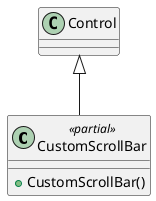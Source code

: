 @startuml
class CustomScrollBar <<partial>> {
    + CustomScrollBar()
}
Control <|-- CustomScrollBar
@enduml

